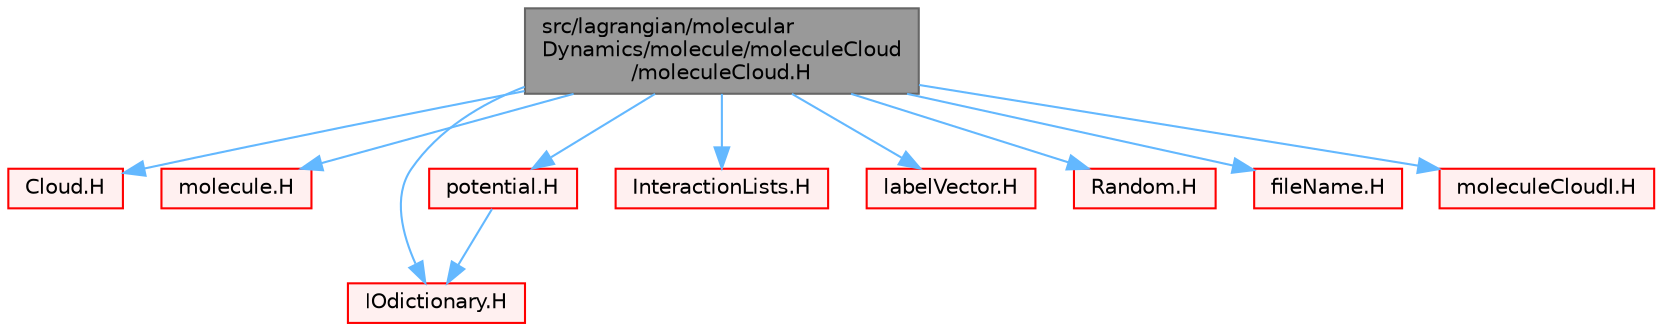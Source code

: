 digraph "src/lagrangian/molecularDynamics/molecule/moleculeCloud/moleculeCloud.H"
{
 // LATEX_PDF_SIZE
  bgcolor="transparent";
  edge [fontname=Helvetica,fontsize=10,labelfontname=Helvetica,labelfontsize=10];
  node [fontname=Helvetica,fontsize=10,shape=box,height=0.2,width=0.4];
  Node1 [id="Node000001",label="src/lagrangian/molecular\lDynamics/molecule/moleculeCloud\l/moleculeCloud.H",height=0.2,width=0.4,color="gray40", fillcolor="grey60", style="filled", fontcolor="black",tooltip=" "];
  Node1 -> Node2 [id="edge1_Node000001_Node000002",color="steelblue1",style="solid",tooltip=" "];
  Node2 [id="Node000002",label="Cloud.H",height=0.2,width=0.4,color="red", fillcolor="#FFF0F0", style="filled",URL="$Cloud_8H.html",tooltip=" "];
  Node1 -> Node287 [id="edge2_Node000001_Node000287",color="steelblue1",style="solid",tooltip=" "];
  Node287 [id="Node000287",label="molecule.H",height=0.2,width=0.4,color="red", fillcolor="#FFF0F0", style="filled",URL="$molecule_8H.html",tooltip=" "];
  Node1 -> Node382 [id="edge3_Node000001_Node000382",color="steelblue1",style="solid",tooltip=" "];
  Node382 [id="Node000382",label="IOdictionary.H",height=0.2,width=0.4,color="red", fillcolor="#FFF0F0", style="filled",URL="$IOdictionary_8H.html",tooltip=" "];
  Node1 -> Node388 [id="edge4_Node000001_Node000388",color="steelblue1",style="solid",tooltip=" "];
  Node388 [id="Node000388",label="potential.H",height=0.2,width=0.4,color="red", fillcolor="#FFF0F0", style="filled",URL="$potential_8H.html",tooltip=" "];
  Node388 -> Node382 [id="edge5_Node000388_Node000382",color="steelblue1",style="solid",tooltip=" "];
  Node1 -> Node398 [id="edge6_Node000001_Node000398",color="steelblue1",style="solid",tooltip=" "];
  Node398 [id="Node000398",label="InteractionLists.H",height=0.2,width=0.4,color="red", fillcolor="#FFF0F0", style="filled",URL="$InteractionLists_8H.html",tooltip=" "];
  Node1 -> Node402 [id="edge7_Node000001_Node000402",color="steelblue1",style="solid",tooltip=" "];
  Node402 [id="Node000402",label="labelVector.H",height=0.2,width=0.4,color="red", fillcolor="#FFF0F0", style="filled",URL="$labelVector_8H.html",tooltip=" "];
  Node1 -> Node316 [id="edge8_Node000001_Node000316",color="steelblue1",style="solid",tooltip=" "];
  Node316 [id="Node000316",label="Random.H",height=0.2,width=0.4,color="red", fillcolor="#FFF0F0", style="filled",URL="$Random_8H.html",tooltip=" "];
  Node1 -> Node68 [id="edge9_Node000001_Node000068",color="steelblue1",style="solid",tooltip=" "];
  Node68 [id="Node000068",label="fileName.H",height=0.2,width=0.4,color="red", fillcolor="#FFF0F0", style="filled",URL="$fileName_8H.html",tooltip=" "];
  Node1 -> Node403 [id="edge10_Node000001_Node000403",color="steelblue1",style="solid",tooltip=" "];
  Node403 [id="Node000403",label="moleculeCloudI.H",height=0.2,width=0.4,color="red", fillcolor="#FFF0F0", style="filled",URL="$moleculeCloudI_8H.html",tooltip=" "];
}
